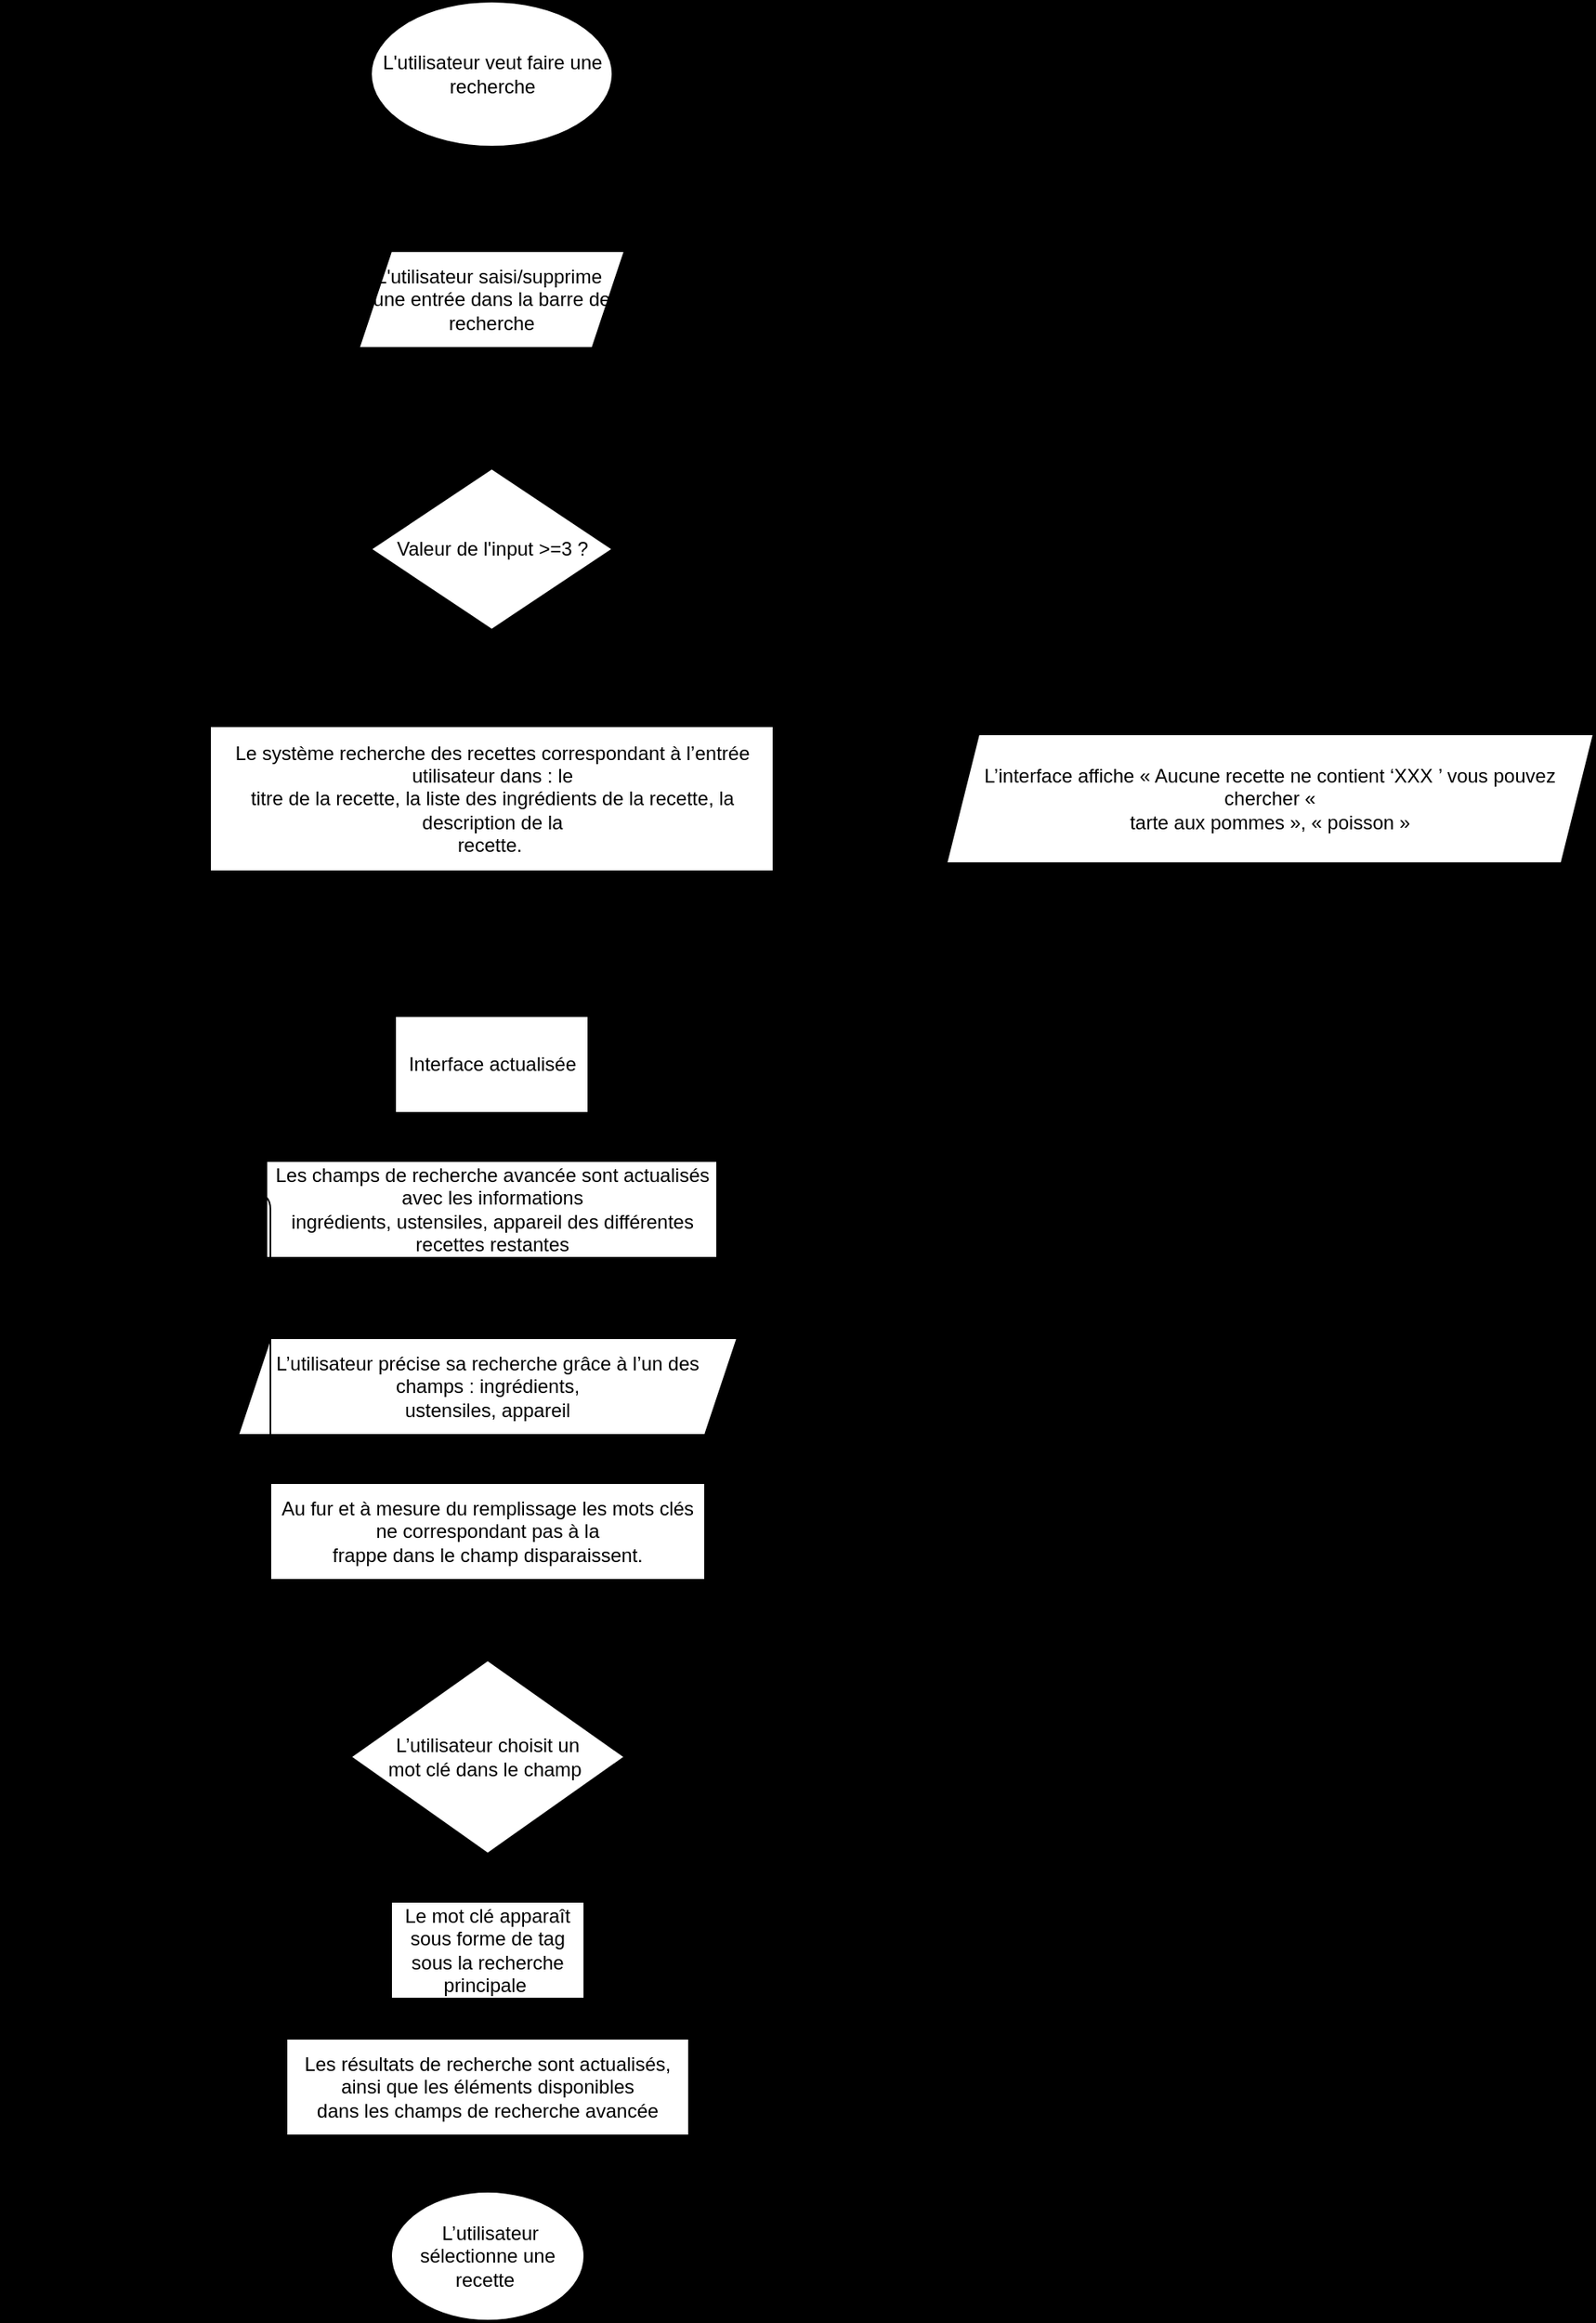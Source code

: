 <mxfile>
    <diagram id="Vuae4-gKB3dJjlCuo_AA" name="Page-1">
        <mxGraphModel dx="1564" dy="464" grid="1" gridSize="10" guides="1" tooltips="1" connect="1" arrows="1" fold="1" page="1" pageScale="1" pageWidth="850" pageHeight="1100" background="#000000" math="0" shadow="0">
            <root>
                <mxCell id="0"/>
                <mxCell id="1" parent="0"/>
                <mxCell id="81" style="edgeStyle=orthogonalEdgeStyle;html=1;exitX=0.5;exitY=1;exitDx=0;exitDy=0;entryX=0.5;entryY=0;entryDx=0;entryDy=0;" parent="1" source="40" target="41" edge="1">
                    <mxGeometry relative="1" as="geometry"/>
                </mxCell>
                <mxCell id="40" value="L'utilisateur veut faire une recherche" style="ellipse;whiteSpace=wrap;html=1;" parent="1" vertex="1">
                    <mxGeometry x="362.5" y="10" width="150" height="90" as="geometry"/>
                </mxCell>
                <mxCell id="80" style="edgeStyle=orthogonalEdgeStyle;html=1;exitX=0.5;exitY=1;exitDx=0;exitDy=0;entryX=0.5;entryY=0;entryDx=0;entryDy=0;" parent="1" source="41" target="43" edge="1">
                    <mxGeometry relative="1" as="geometry"/>
                </mxCell>
                <mxCell id="41" value="L'utilisateur saisi/supprime&amp;nbsp;&lt;br&gt;une entrée dans la barre de recherche" style="shape=parallelogram;perimeter=parallelogramPerimeter;whiteSpace=wrap;html=1;fixedSize=1;" parent="1" vertex="1">
                    <mxGeometry x="355" y="165" width="165" height="60" as="geometry"/>
                </mxCell>
                <mxCell id="83" style="edgeStyle=orthogonalEdgeStyle;html=1;exitX=0.5;exitY=1;exitDx=0;exitDy=0;entryX=0.5;entryY=0;entryDx=0;entryDy=0;" parent="1" source="43" target="51" edge="1">
                    <mxGeometry relative="1" as="geometry"/>
                </mxCell>
                <mxCell id="43" value="Valeur de l'input &amp;gt;=3 ?" style="rhombus;whiteSpace=wrap;html=1;" parent="1" vertex="1">
                    <mxGeometry x="362.5" y="300" width="150" height="100" as="geometry"/>
                </mxCell>
                <mxCell id="44" value="Non" style="text;html=1;align=center;verticalAlign=middle;resizable=0;points=[];autosize=1;" parent="1" vertex="1">
                    <mxGeometry x="512.5" y="310" width="50" height="30" as="geometry"/>
                </mxCell>
                <mxCell id="77" style="edgeStyle=orthogonalEdgeStyle;html=1;exitX=0.5;exitY=0;exitDx=0;exitDy=0;entryX=1;entryY=0.5;entryDx=0;entryDy=0;" parent="1" source="48" target="41" edge="1">
                    <mxGeometry relative="1" as="geometry">
                        <mxPoint x="880.429" y="200" as="targetPoint"/>
                        <Array as="points">
                            <mxPoint x="871" y="195"/>
                        </Array>
                    </mxGeometry>
                </mxCell>
                <mxCell id="48" value="L’interface affiche « Aucune recette ne contient ‘XXX ’ vous pouvez chercher «&lt;br/&gt;tarte aux pommes », « poisson »" style="shape=parallelogram;perimeter=parallelogramPerimeter;whiteSpace=wrap;html=1;fixedSize=1;" parent="1" vertex="1">
                    <mxGeometry x="720" y="465" width="402" height="80" as="geometry"/>
                </mxCell>
                <mxCell id="50" value="Oui" style="text;html=1;align=center;verticalAlign=middle;whiteSpace=wrap;rounded=0;" parent="1" vertex="1">
                    <mxGeometry x="437.5" y="400" width="60" height="30" as="geometry"/>
                </mxCell>
                <mxCell id="57" style="edgeStyle=none;html=1;exitX=0.5;exitY=1;exitDx=0;exitDy=0;entryX=0.5;entryY=0;entryDx=0;entryDy=0;" parent="1" source="51" target="56" edge="1">
                    <mxGeometry relative="1" as="geometry"/>
                </mxCell>
                <mxCell id="91" style="edgeStyle=none;html=1;exitX=1;exitY=0.5;exitDx=0;exitDy=0;entryX=0;entryY=0.5;entryDx=0;entryDy=0;" edge="1" parent="1" source="51" target="48">
                    <mxGeometry relative="1" as="geometry"/>
                </mxCell>
                <mxCell id="51" value="Le système recherche des recettes correspondant à l’entrée utilisateur dans : le&lt;br/&gt;titre de la recette, la liste des ingrédients de la recette, la description de la&lt;br/&gt;recette.&amp;nbsp;" style="rounded=0;whiteSpace=wrap;html=1;" parent="1" vertex="1">
                    <mxGeometry x="262.5" y="460" width="350" height="90" as="geometry"/>
                </mxCell>
                <mxCell id="59" style="edgeStyle=none;html=1;exitX=0.5;exitY=1;exitDx=0;exitDy=0;entryX=0.5;entryY=0;entryDx=0;entryDy=0;" parent="1" source="56" target="58" edge="1">
                    <mxGeometry relative="1" as="geometry"/>
                </mxCell>
                <mxCell id="56" value="Interface actualisée" style="rounded=0;whiteSpace=wrap;html=1;" parent="1" vertex="1">
                    <mxGeometry x="377.5" y="640" width="120" height="60" as="geometry"/>
                </mxCell>
                <mxCell id="61" style="edgeStyle=none;html=1;exitX=0.5;exitY=1;exitDx=0;exitDy=0;entryX=0.5;entryY=0;entryDx=0;entryDy=0;" parent="1" source="58" target="60" edge="1">
                    <mxGeometry relative="1" as="geometry"/>
                </mxCell>
                <mxCell id="58" value="Les champs de recherche avancée sont actualisés avec les informations&lt;br/&gt;ingrédients, ustensiles, appareil des différentes recettes restantes" style="rounded=0;whiteSpace=wrap;html=1;" parent="1" vertex="1">
                    <mxGeometry x="297.5" y="730" width="280" height="60" as="geometry"/>
                </mxCell>
                <mxCell id="63" style="edgeStyle=none;html=1;exitX=0.5;exitY=1;exitDx=0;exitDy=0;entryX=0.5;entryY=0;entryDx=0;entryDy=0;" parent="1" source="60" target="62" edge="1">
                    <mxGeometry relative="1" as="geometry"/>
                </mxCell>
                <mxCell id="60" value="L’utilisateur précise sa recherche grâce à l’un des champs : ingrédients,&lt;br/&gt;ustensiles, appareil" style="shape=parallelogram;perimeter=parallelogramPerimeter;whiteSpace=wrap;html=1;fixedSize=1;" parent="1" vertex="1">
                    <mxGeometry x="280" y="840" width="310" height="60" as="geometry"/>
                </mxCell>
                <mxCell id="65" style="edgeStyle=none;html=1;exitX=0.5;exitY=1;exitDx=0;exitDy=0;entryX=0.5;entryY=0;entryDx=0;entryDy=0;" parent="1" source="62" target="64" edge="1">
                    <mxGeometry relative="1" as="geometry"/>
                </mxCell>
                <mxCell id="62" value="Au fur et à mesure du remplissage les mots clés ne correspondant pas à la&lt;br&gt;frappe dans le champ disparaissent." style="rounded=0;whiteSpace=wrap;html=1;" parent="1" vertex="1">
                    <mxGeometry x="300" y="930" width="270" height="60" as="geometry"/>
                </mxCell>
                <mxCell id="67" style="edgeStyle=none;html=1;exitX=0.5;exitY=1;exitDx=0;exitDy=0;entryX=0.5;entryY=0;entryDx=0;entryDy=0;" parent="1" source="64" target="66" edge="1">
                    <mxGeometry relative="1" as="geometry"/>
                </mxCell>
                <mxCell id="64" value="L’utilisateur choisit un &lt;br&gt;mot clé dans le champ&amp;nbsp;" style="rhombus;whiteSpace=wrap;html=1;" parent="1" vertex="1">
                    <mxGeometry x="350" y="1040" width="170" height="120" as="geometry"/>
                </mxCell>
                <mxCell id="69" value="" style="edgeStyle=none;html=1;" parent="1" source="66" target="68" edge="1">
                    <mxGeometry relative="1" as="geometry"/>
                </mxCell>
                <mxCell id="66" value="Le mot clé apparaît sous forme de tag sous la recherche principale&amp;nbsp;" style="rounded=0;whiteSpace=wrap;html=1;" parent="1" vertex="1">
                    <mxGeometry x="375" y="1190" width="120" height="60" as="geometry"/>
                </mxCell>
                <mxCell id="72" style="edgeStyle=none;html=1;exitX=0.5;exitY=1;exitDx=0;exitDy=0;entryX=0.5;entryY=0;entryDx=0;entryDy=0;" parent="1" source="68" target="71" edge="1">
                    <mxGeometry relative="1" as="geometry"/>
                </mxCell>
                <mxCell id="95" style="edgeStyle=orthogonalEdgeStyle;html=1;exitX=0;exitY=0.5;exitDx=0;exitDy=0;entryX=0;entryY=0.5;entryDx=0;entryDy=0;" edge="1" parent="1" source="68" target="41">
                    <mxGeometry relative="1" as="geometry">
                        <Array as="points">
                            <mxPoint x="300" y="1305"/>
                            <mxPoint x="300" y="750"/>
                            <mxPoint x="140" y="750"/>
                            <mxPoint x="140" y="195"/>
                        </Array>
                    </mxGeometry>
                </mxCell>
                <mxCell id="68" value="Les résultats de recherche sont actualisés, ainsi que les éléments disponibles&lt;br/&gt;dans les champs de recherche avancée" style="rounded=0;whiteSpace=wrap;html=1;" parent="1" vertex="1">
                    <mxGeometry x="310" y="1275" width="250" height="60" as="geometry"/>
                </mxCell>
                <mxCell id="71" value="&amp;nbsp;L’utilisateur sélectionne une recette&amp;nbsp;" style="ellipse;whiteSpace=wrap;html=1;" parent="1" vertex="1">
                    <mxGeometry x="375" y="1370" width="120" height="80" as="geometry"/>
                </mxCell>
                <mxCell id="76" value="Scénario nominal&lt;br/&gt;" style="text;html=1;align=center;verticalAlign=middle;whiteSpace=wrap;rounded=0;" parent="1" vertex="1">
                    <mxGeometry x="467.5" y="110" width="60" height="30" as="geometry"/>
                </mxCell>
            </root>
        </mxGraphModel>
    </diagram>
</mxfile>